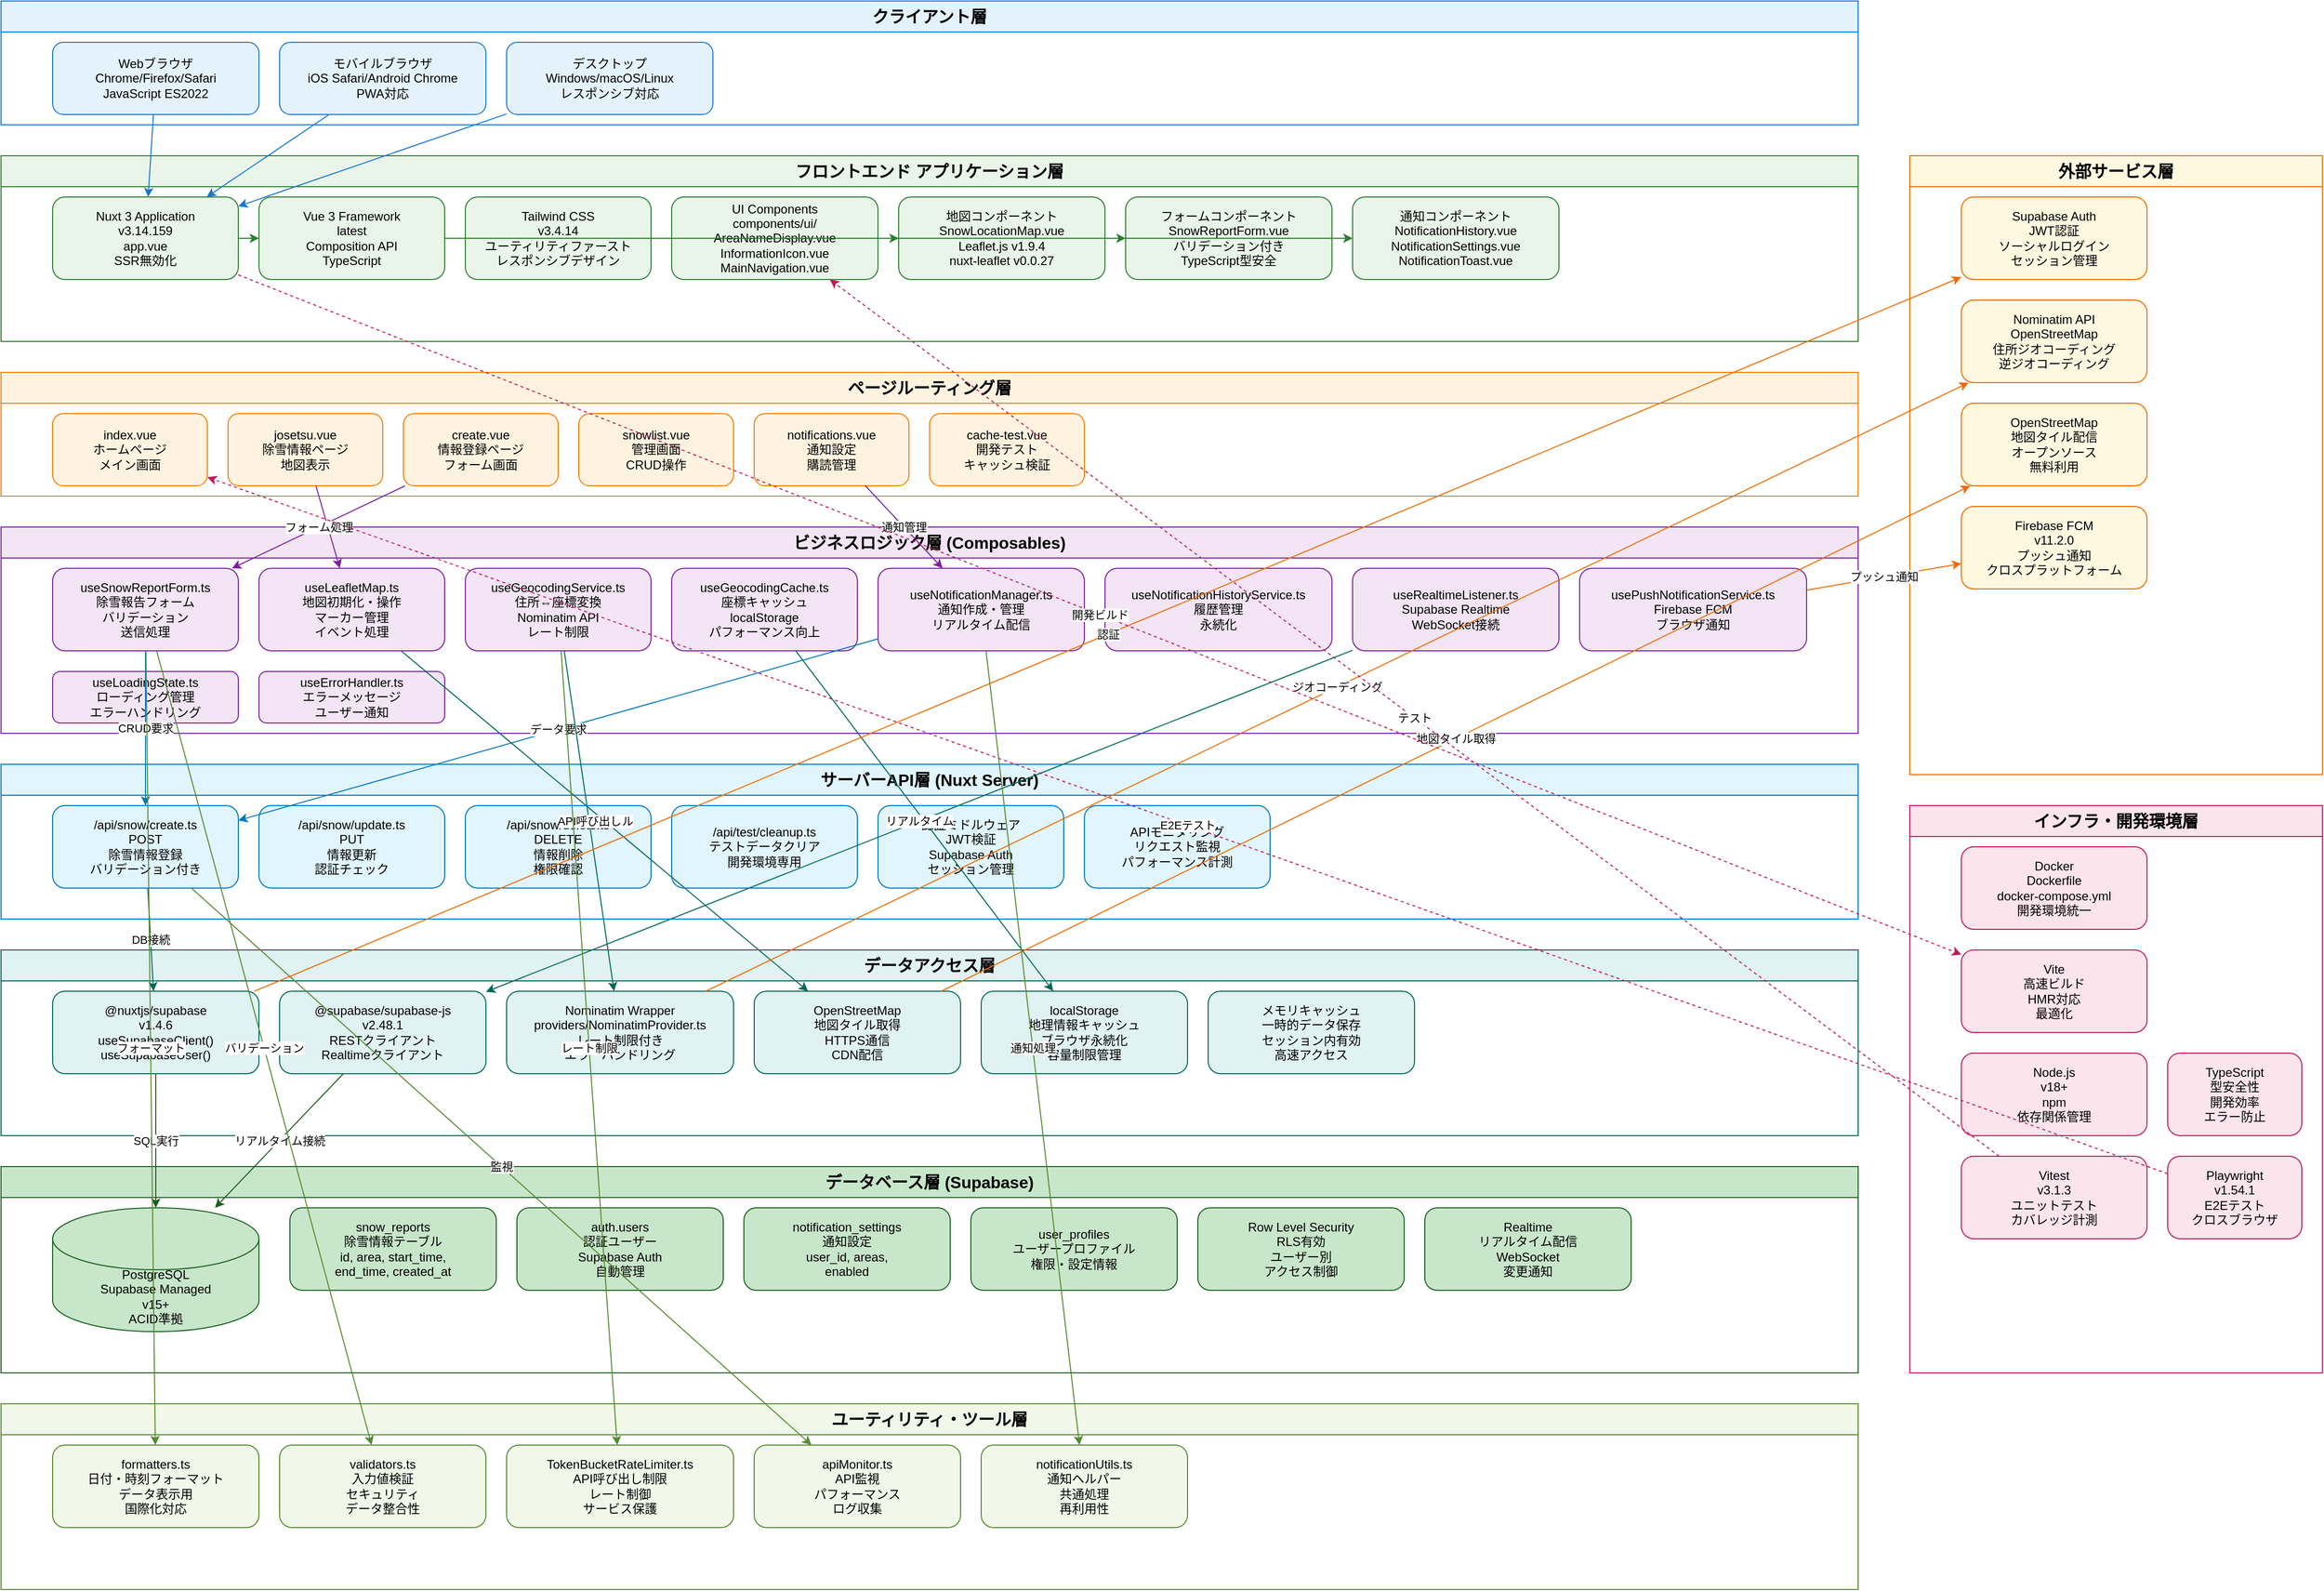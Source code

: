 <mxfile>
    <diagram name="システム構成図 - わっかない除雪情報システム" id="system-architecture">
        <mxGraphModel dx="2800" dy="3200" grid="1" gridSize="10" guides="1" tooltips="1" connect="1" arrows="1" fold="1" page="1" pageScale="1" pageWidth="2000" pageHeight="1600" math="0" shadow="0">
            <root>
                <mxCell id="0"/>
                <mxCell id="1" parent="0"/>
                
                <!-- クライアント層 -->
                <mxCell id="client-layer" value="クライアント層" style="swimlane;whiteSpace=wrap;html=1;fillColor=#e3f2fd;strokeColor=#1976d2;fontColor=#000000;fontSize=16;fontStyle=1;startSize=30;" parent="1" vertex="1">
                    <mxGeometry x="50" y="50" width="1800" height="120" as="geometry"/>
                </mxCell>
                <mxCell id="C1" value="Webブラウザ&lt;br/&gt;Chrome/Firefox/Safari&lt;br/&gt;JavaScript ES2022" style="rounded=1;whiteSpace=wrap;html=1;fillColor=#e3f2fd;strokeColor=#1976d2;fontSize=12;" parent="client-layer" vertex="1">
                    <mxGeometry x="50" y="40" width="200" height="70" as="geometry"/>
                </mxCell>
                <mxCell id="C2" value="モバイルブラウザ&lt;br/&gt;iOS Safari/Android Chrome&lt;br/&gt;PWA対応" style="rounded=1;whiteSpace=wrap;html=1;fillColor=#e3f2fd;strokeColor=#1976d2;fontSize=12;" parent="client-layer" vertex="1">
                    <mxGeometry x="270" y="40" width="200" height="70" as="geometry"/>
                </mxCell>
                <mxCell id="C3" value="デスクトップ&lt;br/&gt;Windows/macOS/Linux&lt;br/&gt;レスポンシブ対応" style="rounded=1;whiteSpace=wrap;html=1;fillColor=#e3f2fd;strokeColor=#1976d2;fontSize=12;" parent="client-layer" vertex="1">
                    <mxGeometry x="490" y="40" width="200" height="70" as="geometry"/>
                </mxCell>

                <!-- フロントエンド アプリケーション層 -->
                <mxCell id="frontend-layer" value="フロントエンド アプリケーション層" style="swimlane;whiteSpace=wrap;html=1;fillColor=#e8f5e8;strokeColor=#2e7d32;fontColor=#000000;fontSize=16;fontStyle=1;startSize=30;" parent="1" vertex="1">
                    <mxGeometry x="50" y="200" width="1800" height="180" as="geometry"/>
                </mxCell>
                <mxCell id="F1" value="Nuxt 3 Application&lt;br/&gt;v3.14.159&lt;br/&gt;app.vue&lt;br/&gt;SSR無効化" style="rounded=1;whiteSpace=wrap;html=1;fillColor=#e8f5e8;strokeColor=#2e7d32;fontSize=12;" parent="frontend-layer" vertex="1">
                    <mxGeometry x="50" y="40" width="180" height="80" as="geometry"/>
                </mxCell>
                <mxCell id="F2" value="Vue 3 Framework&lt;br/&gt;latest&lt;br/&gt;Composition API&lt;br/&gt;TypeScript" style="rounded=1;whiteSpace=wrap;html=1;fillColor=#e8f5e8;strokeColor=#2e7d32;fontSize=12;" parent="frontend-layer" vertex="1">
                    <mxGeometry x="250" y="40" width="180" height="80" as="geometry"/>
                </mxCell>
                <mxCell id="F3" value="Tailwind CSS&lt;br/&gt;v3.4.14&lt;br/&gt;ユーティリティファースト&lt;br/&gt;レスポンシブデザイン" style="rounded=1;whiteSpace=wrap;html=1;fillColor=#e8f5e8;strokeColor=#2e7d32;fontSize=12;" parent="frontend-layer" vertex="1">
                    <mxGeometry x="450" y="40" width="180" height="80" as="geometry"/>
                </mxCell>
                <mxCell id="F4" value="UI Components&lt;br/&gt;components/ui/&lt;br/&gt;AreaNameDisplay.vue&lt;br/&gt;InformationIcon.vue&lt;br/&gt;MainNavigation.vue" style="rounded=1;whiteSpace=wrap;html=1;fillColor=#e8f5e8;strokeColor=#2e7d32;fontSize=12;" parent="frontend-layer" vertex="1">
                    <mxGeometry x="650" y="40" width="200" height="80" as="geometry"/>
                </mxCell>
                <mxCell id="F5" value="地図コンポーネント&lt;br/&gt;SnowLocationMap.vue&lt;br/&gt;Leaflet.js v1.9.4&lt;br/&gt;nuxt-leaflet v0.0.27" style="rounded=1;whiteSpace=wrap;html=1;fillColor=#e8f5e8;strokeColor=#2e7d32;fontSize=12;" parent="frontend-layer" vertex="1">
                    <mxGeometry x="870" y="40" width="200" height="80" as="geometry"/>
                </mxCell>
                <mxCell id="F6" value="フォームコンポーネント&lt;br/&gt;SnowReportForm.vue&lt;br/&gt;バリデーション付き&lt;br/&gt;TypeScript型安全" style="rounded=1;whiteSpace=wrap;html=1;fillColor=#e8f5e8;strokeColor=#2e7d32;fontSize=12;" parent="frontend-layer" vertex="1">
                    <mxGeometry x="1090" y="40" width="200" height="80" as="geometry"/>
                </mxCell>
                <mxCell id="F7" value="通知コンポーネント&lt;br/&gt;NotificationHistory.vue&lt;br/&gt;NotificationSettings.vue&lt;br/&gt;NotificationToast.vue" style="rounded=1;whiteSpace=wrap;html=1;fillColor=#e8f5e8;strokeColor=#2e7d32;fontSize=12;" parent="frontend-layer" vertex="1">
                    <mxGeometry x="1310" y="40" width="200" height="80" as="geometry"/>
                </mxCell>

                <!-- ページルーティング層 -->
                <mxCell id="pages-layer" value="ページルーティング層" style="swimlane;whiteSpace=wrap;html=1;fillColor=#fff3e0;strokeColor=#f57c00;fontColor=#000000;fontSize=16;fontStyle=1;startSize=30;" parent="1" vertex="1">
                    <mxGeometry x="50" y="410" width="1800" height="120" as="geometry"/>
                </mxCell>
                <mxCell id="P1" value="index.vue&lt;br/&gt;ホームページ&lt;br/&gt;メイン画面" style="rounded=1;whiteSpace=wrap;html=1;fillColor=#fff3e0;strokeColor=#f57c00;fontSize=12;" parent="pages-layer" vertex="1">
                    <mxGeometry x="50" y="40" width="150" height="70" as="geometry"/>
                </mxCell>
                <mxCell id="P2" value="josetsu.vue&lt;br/&gt;除雪情報ページ&lt;br/&gt;地図表示" style="rounded=1;whiteSpace=wrap;html=1;fillColor=#fff3e0;strokeColor=#f57c00;fontSize=12;" parent="pages-layer" vertex="1">
                    <mxGeometry x="220" y="40" width="150" height="70" as="geometry"/>
                </mxCell>
                <mxCell id="P3" value="create.vue&lt;br/&gt;情報登録ページ&lt;br/&gt;フォーム画面" style="rounded=1;whiteSpace=wrap;html=1;fillColor=#fff3e0;strokeColor=#f57c00;fontSize=12;" parent="pages-layer" vertex="1">
                    <mxGeometry x="390" y="40" width="150" height="70" as="geometry"/>
                </mxCell>
                <mxCell id="P4" value="snowlist.vue&lt;br/&gt;管理画面&lt;br/&gt;CRUD操作" style="rounded=1;whiteSpace=wrap;html=1;fillColor=#fff3e0;strokeColor=#f57c00;fontSize=12;" parent="pages-layer" vertex="1">
                    <mxGeometry x="560" y="40" width="150" height="70" as="geometry"/>
                </mxCell>
                <mxCell id="P5" value="notifications.vue&lt;br/&gt;通知設定&lt;br/&gt;購読管理" style="rounded=1;whiteSpace=wrap;html=1;fillColor=#fff3e0;strokeColor=#f57c00;fontSize=12;" parent="pages-layer" vertex="1">
                    <mxGeometry x="730" y="40" width="150" height="70" as="geometry"/>
                </mxCell>
                <mxCell id="P6" value="cache-test.vue&lt;br/&gt;開発テスト&lt;br/&gt;キャッシュ検証" style="rounded=1;whiteSpace=wrap;html=1;fillColor=#fff3e0;strokeColor=#f57c00;fontSize=12;" parent="pages-layer" vertex="1">
                    <mxGeometry x="900" y="40" width="150" height="70" as="geometry"/>
                </mxCell>

                <!-- ビジネスロジック層 (Composables) -->
                <mxCell id="business-layer" value="ビジネスロジック層 (Composables)" style="swimlane;whiteSpace=wrap;html=1;fillColor=#f3e5f5;strokeColor=#7b1fa2;fontColor=#000000;fontSize=16;fontStyle=1;startSize=30;" parent="1" vertex="1">
                    <mxGeometry x="50" y="560" width="1800" height="200" as="geometry"/>
                </mxCell>
                <mxCell id="BL1" value="useSnowReportForm.ts&lt;br/&gt;除雪報告フォーム&lt;br/&gt;バリデーション&lt;br/&gt;送信処理" style="rounded=1;whiteSpace=wrap;html=1;fillColor=#f3e5f5;strokeColor=#7b1fa2;fontSize=12;" parent="business-layer" vertex="1">
                    <mxGeometry x="50" y="40" width="180" height="80" as="geometry"/>
                </mxCell>
                <mxCell id="BL2" value="useLeafletMap.ts&lt;br/&gt;地図初期化・操作&lt;br/&gt;マーカー管理&lt;br/&gt;イベント処理" style="rounded=1;whiteSpace=wrap;html=1;fillColor=#f3e5f5;strokeColor=#7b1fa2;fontSize=12;" parent="business-layer" vertex="1">
                    <mxGeometry x="250" y="40" width="180" height="80" as="geometry"/>
                </mxCell>
                <mxCell id="BL3" value="useGeocodingService.ts&lt;br/&gt;住所⇔座標変換&lt;br/&gt;Nominatim API&lt;br/&gt;レート制限" style="rounded=1;whiteSpace=wrap;html=1;fillColor=#f3e5f5;strokeColor=#7b1fa2;fontSize=12;" parent="business-layer" vertex="1">
                    <mxGeometry x="450" y="40" width="180" height="80" as="geometry"/>
                </mxCell>
                <mxCell id="BL4" value="useGeocodingCache.ts&lt;br/&gt;座標キャッシュ&lt;br/&gt;localStorage&lt;br/&gt;パフォーマンス向上" style="rounded=1;whiteSpace=wrap;html=1;fillColor=#f3e5f5;strokeColor=#7b1fa2;fontSize=12;" parent="business-layer" vertex="1">
                    <mxGeometry x="650" y="40" width="180" height="80" as="geometry"/>
                </mxCell>
                <mxCell id="BL5" value="useNotificationManager.ts&lt;br/&gt;通知作成・管理&lt;br/&gt;リアルタイム配信" style="rounded=1;whiteSpace=wrap;html=1;fillColor=#f3e5f5;strokeColor=#7b1fa2;fontSize=12;" parent="business-layer" vertex="1">
                    <mxGeometry x="850" y="40" width="200" height="80" as="geometry"/>
                </mxCell>
                <mxCell id="BL6" value="useNotificationHistoryService.ts&lt;br/&gt;履歴管理&lt;br/&gt;永続化" style="rounded=1;whiteSpace=wrap;html=1;fillColor=#f3e5f5;strokeColor=#7b1fa2;fontSize=12;" parent="business-layer" vertex="1">
                    <mxGeometry x="1070" y="40" width="220" height="80" as="geometry"/>
                </mxCell>
                <mxCell id="BL7" value="useRealtimeListener.ts&lt;br/&gt;Supabase Realtime&lt;br/&gt;WebSocket接続" style="rounded=1;whiteSpace=wrap;html=1;fillColor=#f3e5f5;strokeColor=#7b1fa2;fontSize=12;" parent="business-layer" vertex="1">
                    <mxGeometry x="1310" y="40" width="200" height="80" as="geometry"/>
                </mxCell>
                <mxCell id="BL8" value="usePushNotificationService.ts&lt;br/&gt;Firebase FCM&lt;br/&gt;ブラウザ通知" style="rounded=1;whiteSpace=wrap;html=1;fillColor=#f3e5f5;strokeColor=#7b1fa2;fontSize=12;" parent="business-layer" vertex="1">
                    <mxGeometry x="1530" y="40" width="220" height="80" as="geometry"/>
                </mxCell>
                <mxCell id="BL9" value="useLoadingState.ts&lt;br/&gt;ローディング管理&lt;br/&gt;エラーハンドリング" style="rounded=1;whiteSpace=wrap;html=1;fillColor=#f3e5f5;strokeColor=#7b1fa2;fontSize=12;" parent="business-layer" vertex="1">
                    <mxGeometry x="50" y="140" width="180" height="50" as="geometry"/>
                </mxCell>
                <mxCell id="BL10" value="useErrorHandler.ts&lt;br/&gt;エラーメッセージ&lt;br/&gt;ユーザー通知" style="rounded=1;whiteSpace=wrap;html=1;fillColor=#f3e5f5;strokeColor=#7b1fa2;fontSize=12;" parent="business-layer" vertex="1">
                    <mxGeometry x="250" y="140" width="180" height="50" as="geometry"/>
                </mxCell>

                <!-- サーバーAPI層 -->
                <mxCell id="api-layer" value="サーバーAPI層 (Nuxt Server)" style="swimlane;whiteSpace=wrap;html=1;fillColor=#e1f5fe;strokeColor=#0277bd;fontColor=#000000;fontSize=16;fontStyle=1;startSize=30;" parent="1" vertex="1">
                    <mxGeometry x="50" y="790" width="1800" height="150" as="geometry"/>
                </mxCell>
                <mxCell id="API1" value="/api/snow/create.ts&lt;br/&gt;POST&lt;br/&gt;除雪情報登録&lt;br/&gt;バリデーション付き" style="rounded=1;whiteSpace=wrap;html=1;fillColor=#e1f5fe;strokeColor=#0277bd;fontSize=12;" parent="api-layer" vertex="1">
                    <mxGeometry x="50" y="40" width="180" height="80" as="geometry"/>
                </mxCell>
                <mxCell id="API2" value="/api/snow/update.ts&lt;br/&gt;PUT&lt;br/&gt;情報更新&lt;br/&gt;認証チェック" style="rounded=1;whiteSpace=wrap;html=1;fillColor=#e1f5fe;strokeColor=#0277bd;fontSize=12;" parent="api-layer" vertex="1">
                    <mxGeometry x="250" y="40" width="180" height="80" as="geometry"/>
                </mxCell>
                <mxCell id="API3" value="/api/snow/delete.ts&lt;br/&gt;DELETE&lt;br/&gt;情報削除&lt;br/&gt;権限確認" style="rounded=1;whiteSpace=wrap;html=1;fillColor=#e1f5fe;strokeColor=#0277bd;fontSize=12;" parent="api-layer" vertex="1">
                    <mxGeometry x="450" y="40" width="180" height="80" as="geometry"/>
                </mxCell>
                <mxCell id="API4" value="/api/test/cleanup.ts&lt;br/&gt;テストデータクリア&lt;br/&gt;開発環境専用" style="rounded=1;whiteSpace=wrap;html=1;fillColor=#e1f5fe;strokeColor=#0277bd;fontSize=12;" parent="api-layer" vertex="1">
                    <mxGeometry x="650" y="40" width="180" height="80" as="geometry"/>
                </mxCell>
                <mxCell id="API5" value="認証ミドルウェア&lt;br/&gt;JWT検証&lt;br/&gt;Supabase Auth&lt;br/&gt;セッション管理" style="rounded=1;whiteSpace=wrap;html=1;fillColor=#e1f5fe;strokeColor=#0277bd;fontSize=12;" parent="api-layer" vertex="1">
                    <mxGeometry x="850" y="40" width="180" height="80" as="geometry"/>
                </mxCell>
                <mxCell id="API6" value="APIモニタリング&lt;br/&gt;リクエスト監視&lt;br/&gt;パフォーマンス計測" style="rounded=1;whiteSpace=wrap;html=1;fillColor=#e1f5fe;strokeColor=#0277bd;fontSize=12;" parent="api-layer" vertex="1">
                    <mxGeometry x="1050" y="40" width="180" height="80" as="geometry"/>
                </mxCell>

                <!-- データアクセス層 -->
                <mxCell id="data-layer" value="データアクセス層" style="swimlane;whiteSpace=wrap;html=1;fillColor=#e0f2f1;strokeColor=#00695c;fontColor=#000000;fontSize=16;fontStyle=1;startSize=30;" parent="1" vertex="1">
                    <mxGeometry x="50" y="970" width="1800" height="180" as="geometry"/>
                </mxCell>
                <mxCell id="DA1" value="@nuxtjs/supabase&lt;br/&gt;v1.4.6&lt;br/&gt;useSupabaseClient()&lt;br/&gt;useSupabaseUser()" style="rounded=1;whiteSpace=wrap;html=1;fillColor=#e0f2f1;strokeColor=#00695c;fontSize=12;" parent="data-layer" vertex="1">
                    <mxGeometry x="50" y="40" width="200" height="80" as="geometry"/>
                </mxCell>
                <mxCell id="DA2" value="@supabase/supabase-js&lt;br/&gt;v2.48.1&lt;br/&gt;RESTクライアント&lt;br/&gt;Realtimeクライアント" style="rounded=1;whiteSpace=wrap;html=1;fillColor=#e0f2f1;strokeColor=#00695c;fontSize=12;" parent="data-layer" vertex="1">
                    <mxGeometry x="270" y="40" width="200" height="80" as="geometry"/>
                </mxCell>
                <mxCell id="DA3" value="Nominatim Wrapper&lt;br/&gt;providers/NominatimProvider.ts&lt;br/&gt;レート制限付き&lt;br/&gt;エラーハンドリング" style="rounded=1;whiteSpace=wrap;html=1;fillColor=#e0f2f1;strokeColor=#00695c;fontSize=12;" parent="data-layer" vertex="1">
                    <mxGeometry x="490" y="40" width="220" height="80" as="geometry"/>
                </mxCell>
                <mxCell id="DA4" value="OpenStreetMap&lt;br/&gt;地図タイル取得&lt;br/&gt;HTTPS通信&lt;br/&gt;CDN配信" style="rounded=1;whiteSpace=wrap;html=1;fillColor=#e0f2f1;strokeColor=#00695c;fontSize=12;" parent="data-layer" vertex="1">
                    <mxGeometry x="730" y="40" width="200" height="80" as="geometry"/>
                </mxCell>
                <mxCell id="DA5" value="localStorage&lt;br/&gt;地理情報キャッシュ&lt;br/&gt;ブラウザ永続化&lt;br/&gt;容量制限管理" style="rounded=1;whiteSpace=wrap;html=1;fillColor=#e0f2f1;strokeColor=#00695c;fontSize=12;" parent="data-layer" vertex="1">
                    <mxGeometry x="950" y="40" width="200" height="80" as="geometry"/>
                </mxCell>
                <mxCell id="DA6" value="メモリキャッシュ&lt;br/&gt;一時的データ保存&lt;br/&gt;セッション内有効&lt;br/&gt;高速アクセス" style="rounded=1;whiteSpace=wrap;html=1;fillColor=#e0f2f1;strokeColor=#00695c;fontSize=12;" parent="data-layer" vertex="1">
                    <mxGeometry x="1170" y="40" width="200" height="80" as="geometry"/>
                </mxCell>

                <!-- データベース層 -->
                <mxCell id="database-layer" value="データベース層 (Supabase)" style="swimlane;whiteSpace=wrap;html=1;fillColor=#c8e6c9;strokeColor=#1b5e20;fontColor=#000000;fontSize=16;fontStyle=1;startSize=30;" parent="1" vertex="1">
                    <mxGeometry x="50" y="1180" width="1800" height="200" as="geometry"/>
                </mxCell>
                <mxCell id="DB1" value="PostgreSQL&lt;br/&gt;Supabase Managed&lt;br/&gt;v15+&lt;br/&gt;ACID準拠" style="shape=cylinder3;whiteSpace=wrap;html=1;boundedLbl=1;backgroundOutline=1;size=30;fillColor=#c8e6c9;strokeColor=#1b5e20;fontSize=12;" parent="database-layer" vertex="1">
                    <mxGeometry x="50" y="40" width="200" height="120" as="geometry"/>
                </mxCell>
                <mxCell id="DB2" value="snow_reports&lt;br/&gt;除雪情報テーブル&lt;br/&gt;id, area, start_time,&lt;br/&gt;end_time, created_at" style="rounded=1;whiteSpace=wrap;html=1;fillColor=#c8e6c9;strokeColor=#1b5e20;fontSize=12;" parent="database-layer" vertex="1">
                    <mxGeometry x="280" y="40" width="200" height="80" as="geometry"/>
                </mxCell>
                <mxCell id="DB3" value="auth.users&lt;br/&gt;認証ユーザー&lt;br/&gt;Supabase Auth&lt;br/&gt;自動管理" style="rounded=1;whiteSpace=wrap;html=1;fillColor=#c8e6c9;strokeColor=#1b5e20;fontSize=12;" parent="database-layer" vertex="1">
                    <mxGeometry x="500" y="40" width="200" height="80" as="geometry"/>
                </mxCell>
                <mxCell id="DB4" value="notification_settings&lt;br/&gt;通知設定&lt;br/&gt;user_id, areas,&lt;br/&gt;enabled" style="rounded=1;whiteSpace=wrap;html=1;fillColor=#c8e6c9;strokeColor=#1b5e20;fontSize=12;" parent="database-layer" vertex="1">
                    <mxGeometry x="720" y="40" width="200" height="80" as="geometry"/>
                </mxCell>
                <mxCell id="DB5" value="user_profiles&lt;br/&gt;ユーザープロファイル&lt;br/&gt;権限・設定情報" style="rounded=1;whiteSpace=wrap;html=1;fillColor=#c8e6c9;strokeColor=#1b5e20;fontSize=12;" parent="database-layer" vertex="1">
                    <mxGeometry x="940" y="40" width="200" height="80" as="geometry"/>
                </mxCell>
                <mxCell id="DB6" value="Row Level Security&lt;br/&gt;RLS有効&lt;br/&gt;ユーザー別&lt;br/&gt;アクセス制御" style="rounded=1;whiteSpace=wrap;html=1;fillColor=#c8e6c9;strokeColor=#1b5e20;fontSize=12;" parent="database-layer" vertex="1">
                    <mxGeometry x="1160" y="40" width="200" height="80" as="geometry"/>
                </mxCell>
                <mxCell id="DB7" value="Realtime&lt;br/&gt;リアルタイム配信&lt;br/&gt;WebSocket&lt;br/&gt;変更通知" style="rounded=1;whiteSpace=wrap;html=1;fillColor=#c8e6c9;strokeColor=#1b5e20;fontSize=12;" parent="database-layer" vertex="1">
                    <mxGeometry x="1380" y="40" width="200" height="80" as="geometry"/>
                </mxCell>

                <!-- 外部サービス層 -->
                <mxCell id="external-layer" value="外部サービス層" style="swimlane;whiteSpace=wrap;html=1;fillColor=#fff8e1;strokeColor=#ef6c00;fontColor=#000000;fontSize=16;fontStyle=1;startSize=30;" parent="1" vertex="1">
                    <mxGeometry x="1900" y="200" width="400" height="600" as="geometry"/>
                </mxCell>
                <mxCell id="EXT1" value="Supabase Auth&lt;br/&gt;JWT認証&lt;br/&gt;ソーシャルログイン&lt;br/&gt;セッション管理" style="rounded=1;whiteSpace=wrap;html=1;fillColor=#fff8e1;strokeColor=#ef6c00;fontSize=12;" parent="external-layer" vertex="1">
                    <mxGeometry x="50" y="40" width="180" height="80" as="geometry"/>
                </mxCell>
                <mxCell id="EXT2" value="Nominatim API&lt;br/&gt;OpenStreetMap&lt;br/&gt;住所ジオコーディング&lt;br/&gt;逆ジオコーディング" style="rounded=1;whiteSpace=wrap;html=1;fillColor=#fff8e1;strokeColor=#ef6c00;fontSize=12;" parent="external-layer" vertex="1">
                    <mxGeometry x="50" y="140" width="180" height="80" as="geometry"/>
                </mxCell>
                <mxCell id="EXT3" value="OpenStreetMap&lt;br/&gt;地図タイル配信&lt;br/&gt;オープンソース&lt;br/&gt;無料利用" style="rounded=1;whiteSpace=wrap;html=1;fillColor=#fff8e1;strokeColor=#ef6c00;fontSize=12;" parent="external-layer" vertex="1">
                    <mxGeometry x="50" y="240" width="180" height="80" as="geometry"/>
                </mxCell>
                <mxCell id="EXT4" value="Firebase FCM&lt;br/&gt;v11.2.0&lt;br/&gt;プッシュ通知&lt;br/&gt;クロスプラットフォーム" style="rounded=1;whiteSpace=wrap;html=1;fillColor=#fff8e1;strokeColor=#ef6c00;fontSize=12;" parent="external-layer" vertex="1">
                    <mxGeometry x="50" y="340" width="180" height="80" as="geometry"/>
                </mxCell>

                <!-- インフラ・開発環境層 -->
                <mxCell id="infra-layer" value="インフラ・開発環境層" style="swimlane;whiteSpace=wrap;html=1;fillColor=#fce4ec;strokeColor=#c2185b;fontColor=#000000;fontSize=16;fontStyle=1;startSize=30;" parent="1" vertex="1">
                    <mxGeometry x="1900" y="830" width="400" height="550" as="geometry"/>
                </mxCell>
                <mxCell id="INF1" value="Docker&lt;br/&gt;Dockerfile&lt;br/&gt;docker-compose.yml&lt;br/&gt;開発環境統一" style="rounded=1;whiteSpace=wrap;html=1;fillColor=#fce4ec;strokeColor=#c2185b;fontSize=12;" parent="infra-layer" vertex="1">
                    <mxGeometry x="50" y="40" width="180" height="80" as="geometry"/>
                </mxCell>
                <mxCell id="INF2" value="Vite&lt;br/&gt;高速ビルド&lt;br/&gt;HMR対応&lt;br/&gt;最適化" style="rounded=1;whiteSpace=wrap;html=1;fillColor=#fce4ec;strokeColor=#c2185b;fontSize=12;" parent="infra-layer" vertex="1">
                    <mxGeometry x="50" y="140" width="180" height="80" as="geometry"/>
                </mxCell>
                <mxCell id="INF3" value="Node.js&lt;br/&gt;v18+&lt;br/&gt;npm&lt;br/&gt;依存関係管理" style="rounded=1;whiteSpace=wrap;html=1;fillColor=#fce4ec;strokeColor=#c2185b;fontSize=12;" parent="infra-layer" vertex="1">
                    <mxGeometry x="50" y="240" width="180" height="80" as="geometry"/>
                </mxCell>
                <mxCell id="INF4" value="Vitest&lt;br/&gt;v3.1.3&lt;br/&gt;ユニットテスト&lt;br/&gt;カバレッジ計測" style="rounded=1;whiteSpace=wrap;html=1;fillColor=#fce4ec;strokeColor=#c2185b;fontSize=12;" parent="infra-layer" vertex="1">
                    <mxGeometry x="50" y="340" width="180" height="80" as="geometry"/>
                </mxCell>
                <mxCell id="INF5" value="Playwright&lt;br/&gt;v1.54.1&lt;br/&gt;E2Eテスト&lt;br/&gt;クロスブラウザ" style="rounded=1;whiteSpace=wrap;html=1;fillColor=#fce4ec;strokeColor=#c2185b;fontSize=12;" parent="infra-layer" vertex="1">
                    <mxGeometry x="250" y="340" width="130" height="80" as="geometry"/>
                </mxCell>
                <mxCell id="INF6" value="TypeScript&lt;br/&gt;型安全性&lt;br/&gt;開発効率&lt;br/&gt;エラー防止" style="rounded=1;whiteSpace=wrap;html=1;fillColor=#fce4ec;strokeColor=#c2185b;fontSize=12;" parent="infra-layer" vertex="1">
                    <mxGeometry x="250" y="240" width="130" height="80" as="geometry"/>
                </mxCell>

                <!-- ユーティリティ・ツール層 -->
                <mxCell id="utility-layer" value="ユーティリティ・ツール層" style="swimlane;whiteSpace=wrap;html=1;fillColor=#f1f8e9;strokeColor=#558b2f;fontColor=#000000;fontSize=16;fontStyle=1;startSize=30;" parent="1" vertex="1">
                    <mxGeometry x="50" y="1410" width="1800" height="180" as="geometry"/>
                </mxCell>
                <mxCell id="UTIL1" value="formatters.ts&lt;br/&gt;日付・時刻フォーマット&lt;br/&gt;データ表示用&lt;br/&gt;国際化対応" style="rounded=1;whiteSpace=wrap;html=1;fillColor=#f1f8e9;strokeColor=#558b2f;fontSize=12;" parent="utility-layer" vertex="1">
                    <mxGeometry x="50" y="40" width="200" height="80" as="geometry"/>
                </mxCell>
                <mxCell id="UTIL2" value="validators.ts&lt;br/&gt;入力値検証&lt;br/&gt;セキュリティ&lt;br/&gt;データ整合性" style="rounded=1;whiteSpace=wrap;html=1;fillColor=#f1f8e9;strokeColor=#558b2f;fontSize=12;" parent="utility-layer" vertex="1">
                    <mxGeometry x="270" y="40" width="200" height="80" as="geometry"/>
                </mxCell>
                <mxCell id="UTIL3" value="TokenBucketRateLimiter.ts&lt;br/&gt;API呼び出し制限&lt;br/&gt;レート制御&lt;br/&gt;サービス保護" style="rounded=1;whiteSpace=wrap;html=1;fillColor=#f1f8e9;strokeColor=#558b2f;fontSize=12;" parent="utility-layer" vertex="1">
                    <mxGeometry x="490" y="40" width="220" height="80" as="geometry"/>
                </mxCell>
                <mxCell id="UTIL4" value="apiMonitor.ts&lt;br/&gt;API監視&lt;br/&gt;パフォーマンス&lt;br/&gt;ログ収集" style="rounded=1;whiteSpace=wrap;html=1;fillColor=#f1f8e9;strokeColor=#558b2f;fontSize=12;" parent="utility-layer" vertex="1">
                    <mxGeometry x="730" y="40" width="200" height="80" as="geometry"/>
                </mxCell>
                <mxCell id="UTIL5" value="notificationUtils.ts&lt;br/&gt;通知ヘルパー&lt;br/&gt;共通処理&lt;br/&gt;再利用性" style="rounded=1;whiteSpace=wrap;html=1;fillColor=#f1f8e9;strokeColor=#558b2f;fontSize=12;" parent="utility-layer" vertex="1">
                    <mxGeometry x="950" y="40" width="200" height="80" as="geometry"/>
                </mxCell>

                <!-- 接続線の定義 -->
                <!-- クライアント ↔ フロントエンド -->
                <mxCell id="edge-C1-F1" value="" style="endArrow=classic;html=1;rounded=0;strokeColor=#1976d2;" edge="1" parent="1" source="C1" target="F1">
                    <mxGeometry relative="1" as="geometry"/>
                </mxCell>
                <mxCell id="edge-C2-F1" value="" style="endArrow=classic;html=1;rounded=0;strokeColor=#1976d2;" edge="1" parent="1" source="C2" target="F1">
                    <mxGeometry relative="1" as="geometry"/>
                </mxCell>
                <mxCell id="edge-C3-F1" value="" style="endArrow=classic;html=1;rounded=0;strokeColor=#1976d2;" edge="1" parent="1" source="C3" target="F1">
                    <mxGeometry relative="1" as="geometry"/>
                </mxCell>

                <!-- フロントエンド内部接続 -->
                <mxCell id="edge-F1-F2" value="" style="endArrow=classic;html=1;rounded=0;strokeColor=#2e7d32;" edge="1" parent="1" source="F1" target="F2">
                    <mxGeometry relative="1" as="geometry"/>
                </mxCell>
                <mxCell id="edge-F2-F5" value="" style="endArrow=classic;html=1;rounded=0;strokeColor=#2e7d32;" edge="1" parent="1" source="F2" target="F5">
                    <mxGeometry relative="1" as="geometry"/>
                </mxCell>
                <mxCell id="edge-F2-F6" value="" style="endArrow=classic;html=1;rounded=0;strokeColor=#2e7d32;" edge="1" parent="1" source="F2" target="F6">
                    <mxGeometry relative="1" as="geometry"/>
                </mxCell>
                <mxCell id="edge-F2-F7" value="" style="endArrow=classic;html=1;rounded=0;strokeColor=#2e7d32;" edge="1" parent="1" source="F2" target="F7">
                    <mxGeometry relative="1" as="geometry"/>
                </mxCell>

                <!-- ページ ↔ ビジネスロジック -->
                <mxCell id="edge-P2-BL2" value="地図操作" style="endArrow=classic;html=1;rounded=0;strokeColor=#7b1fa2;" edge="1" parent="1" source="P2" target="BL2">
                    <mxGeometry relative="1" as="geometry"/>
                </mxCell>
                <mxCell id="edge-P3-BL1" value="フォーム処理" style="endArrow=classic;html=1;rounded=0;strokeColor=#7b1fa2;" edge="1" parent="1" source="P3" target="BL1">
                    <mxGeometry relative="1" as="geometry"/>
                </mxCell>
                <mxCell id="edge-P5-BL5" value="通知管理" style="endArrow=classic;html=1;rounded=0;strokeColor=#7b1fa2;" edge="1" parent="1" source="P5" target="BL5">
                    <mxGeometry relative="1" as="geometry"/>
                </mxCell>

                <!-- ビジネスロジック ↔ API -->
                <mxCell id="edge-BL1-API1" value="CRUD要求" style="endArrow=classic;html=1;rounded=0;strokeColor=#0277bd;" edge="1" parent="1" source="BL1" target="API1">
                    <mxGeometry relative="1" as="geometry"/>
                </mxCell>
                <mxCell id="edge-BL5-API1" value="データ要求" style="endArrow=classic;html=1;rounded=0;strokeColor=#0277bd;" edge="1" parent="1" source="BL5" target="API1">
                    <mxGeometry relative="1" as="geometry"/>
                </mxCell>

                <!-- API ↔ データアクセス -->
                <mxCell id="edge-API1-DA1" value="DB接続" style="endArrow=classic;html=1;rounded=0;strokeColor=#00695c;" edge="1" parent="1" source="API1" target="DA1">
                    <mxGeometry relative="1" as="geometry"/>
                </mxCell>

                <!-- ビジネスロジック ↔ データアクセス（直接） -->
                <mxCell id="edge-BL2-DA4" value="地図タイル" style="endArrow=classic;html=1;rounded=0;strokeColor=#00695c;" edge="1" parent="1" source="BL2" target="DA4">
                    <mxGeometry relative="1" as="geometry"/>
                </mxCell>
                <mxCell id="edge-BL3-DA3" value="API呼び出し" style="endArrow=classic;html=1;rounded=0;strokeColor=#00695c;" edge="1" parent="1" source="BL3" target="DA3">
                    <mxGeometry relative="1" as="geometry"/>
                </mxCell>
                <mxCell id="edge-BL4-DA5" value="キャッシュ" style="endArrow=classic;html=1;rounded=0;strokeColor=#00695c;" edge="1" parent="1" source="BL4" target="DA5">
                    <mxGeometry relative="1" as="geometry"/>
                </mxCell>
                <mxCell id="edge-BL7-DA2" value="リアルタイム" style="endArrow=classic;html=1;rounded=0;strokeColor=#00695c;" edge="1" parent="1" source="BL7" target="DA2">
                    <mxGeometry relative="1" as="geometry"/>
                </mxCell>

                <!-- データアクセス ↔ データベース -->
                <mxCell id="edge-DA1-DB1" value="SQL実行" style="endArrow=classic;html=1;rounded=0;strokeColor=#1b5e20;" edge="1" parent="1" source="DA1" target="DB1">
                    <mxGeometry relative="1" as="geometry"/>
                </mxCell>
                <mxCell id="edge-DA2-DB1" value="リアルタイム接続" style="endArrow=classic;html=1;rounded=0;strokeColor=#1b5e20;" edge="1" parent="1" source="DA2" target="DB1">
                    <mxGeometry relative="1" as="geometry"/>
                </mxCell>

                <!-- データアクセス ↔ 外部サービス -->
                <mxCell id="edge-DA1-EXT1" value="認証" style="endArrow=classic;html=1;rounded=0;strokeColor=#ef6c00;" edge="1" parent="1" source="DA1" target="EXT1">
                    <mxGeometry relative="1" as="geometry"/>
                </mxCell>
                <mxCell id="edge-DA3-EXT2" value="ジオコーディング" style="endArrow=classic;html=1;rounded=0;strokeColor=#ef6c00;" edge="1" parent="1" source="DA3" target="EXT2">
                    <mxGeometry relative="1" as="geometry"/>
                </mxCell>
                <mxCell id="edge-DA4-EXT3" value="地図タイル取得" style="endArrow=classic;html=1;rounded=0;strokeColor=#ef6c00;" edge="1" parent="1" source="DA4" target="EXT3">
                    <mxGeometry relative="1" as="geometry"/>
                </mxCell>
                <mxCell id="edge-BL8-EXT4" value="プッシュ通知" style="endArrow=classic;html=1;rounded=0;strokeColor=#ef6c00;" edge="1" parent="1" source="BL8" target="EXT4">
                    <mxGeometry relative="1" as="geometry"/>
                </mxCell>

                <!-- ビジネスロジック ↔ ユーティリティ -->
                <mxCell id="edge-BL1-UTIL1" value="フォーマット" style="endArrow=classic;html=1;rounded=0;strokeColor=#558b2f;" edge="1" parent="1" source="BL1" target="UTIL1">
                    <mxGeometry relative="1" as="geometry"/>
                </mxCell>
                <mxCell id="edge-BL1-UTIL2" value="バリデーション" style="endArrow=classic;html=1;rounded=0;strokeColor=#558b2f;" edge="1" parent="1" source="BL1" target="UTIL2">
                    <mxGeometry relative="1" as="geometry"/>
                </mxCell>
                <mxCell id="edge-BL3-UTIL3" value="レート制限" style="endArrow=classic;html=1;rounded=0;strokeColor=#558b2f;" edge="1" parent="1" source="BL3" target="UTIL3">
                    <mxGeometry relative="1" as="geometry"/>
                </mxCell>
                <mxCell id="edge-BL5-UTIL5" value="通知処理" style="endArrow=classic;html=1;rounded=0;strokeColor=#558b2f;" edge="1" parent="1" source="BL5" target="UTIL5">
                    <mxGeometry relative="1" as="geometry"/>
                </mxCell>

                <!-- API ↔ ユーティリティ -->
                <mxCell id="edge-API1-UTIL4" value="監視" style="endArrow=classic;html=1;rounded=0;strokeColor=#558b2f;" edge="1" parent="1" source="API1" target="UTIL4">
                    <mxGeometry relative="1" as="geometry"/>
                </mxCell>

                <!-- 開発環境接続（点線） -->
                <mxCell id="edge-F1-INF2" value="開発ビルド" style="endArrow=classic;html=1;rounded=0;strokeColor=#c2185b;dashed=1;" edge="1" parent="1" source="F1" target="INF2">
                    <mxGeometry relative="1" as="geometry"/>
                </mxCell>
                <mxCell id="edge-INF4-F4" value="テスト" style="endArrow=classic;html=1;rounded=0;strokeColor=#c2185b;dashed=1;" edge="1" parent="1" source="INF4" target="F4">
                    <mxGeometry relative="1" as="geometry"/>
                </mxCell>
                <mxCell id="edge-INF5-P1" value="E2Eテスト" style="endArrow=classic;html=1;rounded=0;strokeColor=#c2185b;dashed=1;" edge="1" parent="1" source="INF5" target="P1">
                    <mxGeometry relative="1" as="geometry"/>
                </mxCell>
            </root>
        </mxGraphModel>
    </diagram>
</mxfile>
